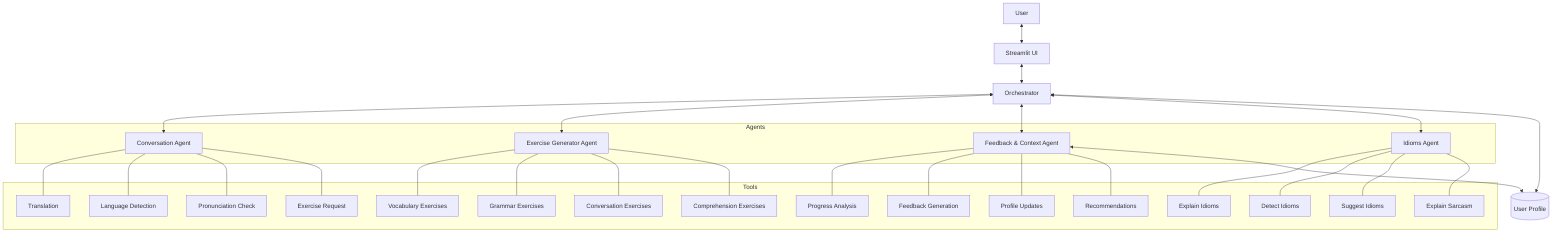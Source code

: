 flowchart TD
    U[User] <--> UI[Streamlit UI]
    UI <--> O[Orchestrator]
    
    subgraph Agents
        CA[Conversation Agent]
        EA[Exercise Generator Agent]
        FA[Feedback & Context Agent]
        IA[Idioms Agent]
    end
    
    O <--> CA
    O <--> EA
    O <--> FA
    O <--> IA
    
    subgraph Tools
        CAT1[Translation]
        CAT2[Language Detection]
        CAT3[Pronunciation Check]
        CAT4[Exercise Request]
        
        EAT1[Vocabulary Exercises]
        EAT2[Grammar Exercises]
        EAT3[Conversation Exercises]
        EAT4[Comprehension Exercises]
        
        FAT1[Progress Analysis]
        FAT2[Feedback Generation]
        FAT3[Profile Updates]
        FAT4[Recommendations]
        
        IAT1[Explain Idioms]
        IAT2[Detect Idioms]
        IAT3[Suggest Idioms]
        IAT4[Explain Sarcasm]
    end
    
    CA --- CAT1
    CA --- CAT2
    CA --- CAT3
    CA --- CAT4
    
    EA --- EAT1
    EA --- EAT2
    EA --- EAT3
    EA --- EAT4
    
    FA --- FAT1
    FA --- FAT2
    FA --- FAT3
    FA --- FAT4
    
    IA --- IAT1
    IA --- IAT2
    IA --- IAT3
    IA --- IAT4
    
    DB[(User Profile)]
    
    O <--> DB
    FA <--> DB